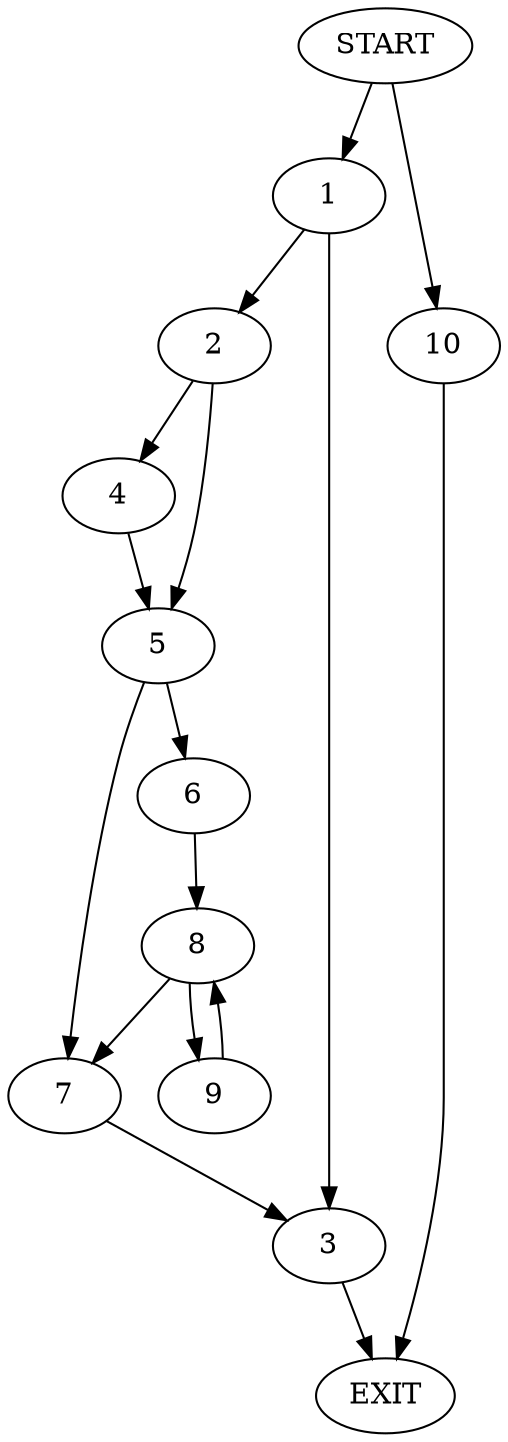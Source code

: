digraph {
0 [label="START"]
11 [label="EXIT"]
0 -> 1
1 -> 2
1 -> 3
2 -> 4
2 -> 5
3 -> 11
5 -> 6
5 -> 7
4 -> 5
7 -> 3
6 -> 8
8 -> 9
8 -> 7
9 -> 8
0 -> 10
10 -> 11
}

